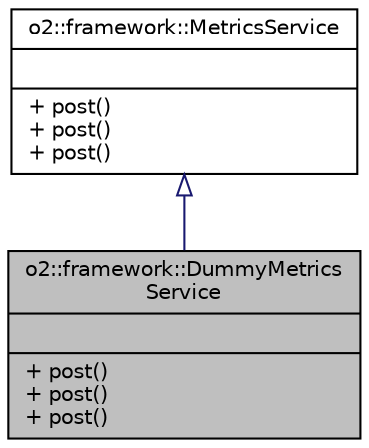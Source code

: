 digraph "o2::framework::DummyMetricsService"
{
 // INTERACTIVE_SVG=YES
  bgcolor="transparent";
  edge [fontname="Helvetica",fontsize="10",labelfontname="Helvetica",labelfontsize="10"];
  node [fontname="Helvetica",fontsize="10",shape=record];
  Node1 [label="{o2::framework::DummyMetrics\lService\n||+ post()\l+ post()\l+ post()\l}",height=0.2,width=0.4,color="black", fillcolor="grey75", style="filled" fontcolor="black"];
  Node2 -> Node1 [dir="back",color="midnightblue",fontsize="10",style="solid",arrowtail="onormal",fontname="Helvetica"];
  Node2 [label="{o2::framework::MetricsService\n||+ post()\l+ post()\l+ post()\l}",height=0.2,width=0.4,color="black",URL="$df/dd1/classo2_1_1framework_1_1MetricsService.html"];
}
